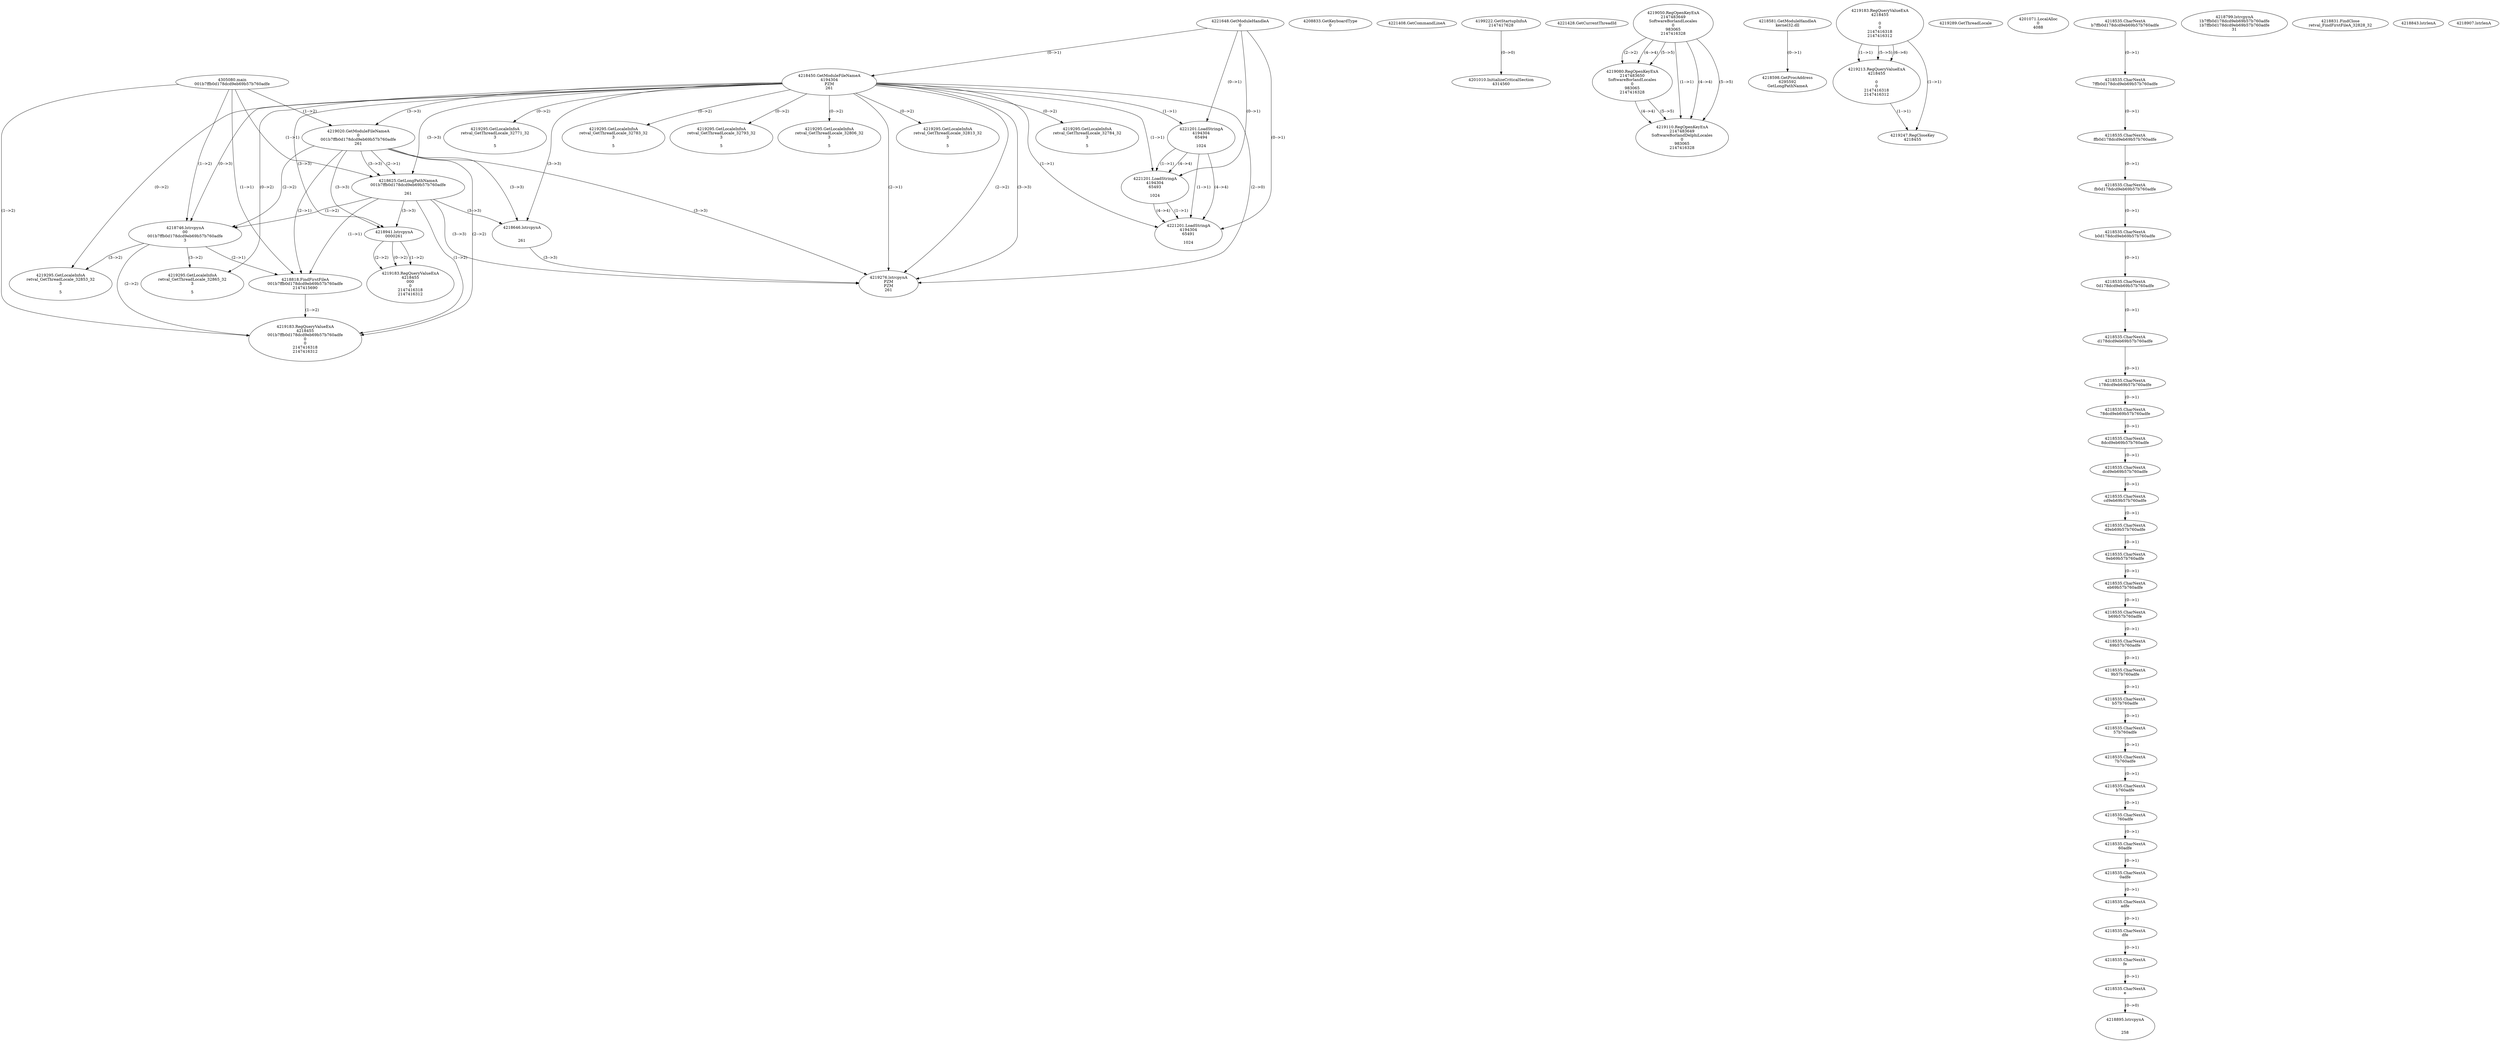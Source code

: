 // Global SCDG with merge call
digraph {
	0 [label="4305080.main
001b7ffb0d178dcd9eb69b57b760adfe"]
	1 [label="4221648.GetModuleHandleA
0"]
	2 [label="4208833.GetKeyboardType
0"]
	3 [label="4221408.GetCommandLineA
"]
	4 [label="4199222.GetStartupInfoA
2147417628"]
	5 [label="4221428.GetCurrentThreadId
"]
	6 [label="4218450.GetModuleFileNameA
4194304
PZM
261"]
	1 -> 6 [label="(0-->1)"]
	7 [label="4219020.GetModuleFileNameA
0
001b7ffb0d178dcd9eb69b57b760adfe
261"]
	0 -> 7 [label="(1-->2)"]
	6 -> 7 [label="(3-->3)"]
	8 [label="4219050.RegOpenKeyExA
2147483649
Software\Borland\Locales
0
983065
2147416328"]
	9 [label="4219080.RegOpenKeyExA
2147483650
Software\Borland\Locales
0
983065
2147416328"]
	8 -> 9 [label="(2-->2)"]
	8 -> 9 [label="(4-->4)"]
	8 -> 9 [label="(5-->5)"]
	10 [label="4219110.RegOpenKeyExA
2147483649
Software\Borland\Delphi\Locales
0
983065
2147416328"]
	8 -> 10 [label="(1-->1)"]
	8 -> 10 [label="(4-->4)"]
	9 -> 10 [label="(4-->4)"]
	8 -> 10 [label="(5-->5)"]
	9 -> 10 [label="(5-->5)"]
	11 [label="4218581.GetModuleHandleA
kernel32.dll"]
	12 [label="4218598.GetProcAddress
6295592
GetLongPathNameA"]
	11 -> 12 [label="(0-->1)"]
	13 [label="4218625.GetLongPathNameA
001b7ffb0d178dcd9eb69b57b760adfe

261"]
	0 -> 13 [label="(1-->1)"]
	7 -> 13 [label="(2-->1)"]
	6 -> 13 [label="(3-->3)"]
	7 -> 13 [label="(3-->3)"]
	14 [label="4218646.lstrcpynA


261"]
	6 -> 14 [label="(3-->3)"]
	7 -> 14 [label="(3-->3)"]
	13 -> 14 [label="(3-->3)"]
	15 [label="4219183.RegQueryValueExA
4218455

0
0
2147416318
2147416312"]
	16 [label="4219213.RegQueryValueExA
4218455

0
0
2147416318
2147416312"]
	15 -> 16 [label="(1-->1)"]
	15 -> 16 [label="(5-->5)"]
	15 -> 16 [label="(6-->6)"]
	17 [label="4219247.RegCloseKey
4218455"]
	15 -> 17 [label="(1-->1)"]
	16 -> 17 [label="(1-->1)"]
	18 [label="4219276.lstrcpynA
PZM
PZM
261"]
	6 -> 18 [label="(2-->1)"]
	6 -> 18 [label="(2-->2)"]
	6 -> 18 [label="(3-->3)"]
	7 -> 18 [label="(3-->3)"]
	13 -> 18 [label="(3-->3)"]
	14 -> 18 [label="(3-->3)"]
	6 -> 18 [label="(2-->0)"]
	19 [label="4219289.GetThreadLocale
"]
	20 [label="4219295.GetLocaleInfoA
retval_GetThreadLocale_32784_32
3

5"]
	6 -> 20 [label="(0-->2)"]
	21 [label="4221201.LoadStringA
4194304
65494

1024"]
	1 -> 21 [label="(0-->1)"]
	6 -> 21 [label="(1-->1)"]
	22 [label="4221201.LoadStringA
4194304
65493

1024"]
	1 -> 22 [label="(0-->1)"]
	6 -> 22 [label="(1-->1)"]
	21 -> 22 [label="(1-->1)"]
	21 -> 22 [label="(4-->4)"]
	23 [label="4201010.InitializeCriticalSection
4314560"]
	4 -> 23 [label="(0-->0)"]
	24 [label="4201071.LocalAlloc
0
4088"]
	25 [label="4218746.lstrcpynA
00
001b7ffb0d178dcd9eb69b57b760adfe
3"]
	0 -> 25 [label="(1-->2)"]
	7 -> 25 [label="(2-->2)"]
	13 -> 25 [label="(1-->2)"]
	6 -> 25 [label="(0-->3)"]
	26 [label="4218535.CharNextA
b7ffb0d178dcd9eb69b57b760adfe"]
	27 [label="4218535.CharNextA
7ffb0d178dcd9eb69b57b760adfe"]
	26 -> 27 [label="(0-->1)"]
	28 [label="4218535.CharNextA
ffb0d178dcd9eb69b57b760adfe"]
	27 -> 28 [label="(0-->1)"]
	29 [label="4218535.CharNextA
fb0d178dcd9eb69b57b760adfe"]
	28 -> 29 [label="(0-->1)"]
	30 [label="4218535.CharNextA
b0d178dcd9eb69b57b760adfe"]
	29 -> 30 [label="(0-->1)"]
	31 [label="4218535.CharNextA
0d178dcd9eb69b57b760adfe"]
	30 -> 31 [label="(0-->1)"]
	32 [label="4218535.CharNextA
d178dcd9eb69b57b760adfe"]
	31 -> 32 [label="(0-->1)"]
	33 [label="4218535.CharNextA
178dcd9eb69b57b760adfe"]
	32 -> 33 [label="(0-->1)"]
	34 [label="4218535.CharNextA
78dcd9eb69b57b760adfe"]
	33 -> 34 [label="(0-->1)"]
	35 [label="4218535.CharNextA
8dcd9eb69b57b760adfe"]
	34 -> 35 [label="(0-->1)"]
	36 [label="4218535.CharNextA
dcd9eb69b57b760adfe"]
	35 -> 36 [label="(0-->1)"]
	37 [label="4218535.CharNextA
cd9eb69b57b760adfe"]
	36 -> 37 [label="(0-->1)"]
	38 [label="4218535.CharNextA
d9eb69b57b760adfe"]
	37 -> 38 [label="(0-->1)"]
	39 [label="4218535.CharNextA
9eb69b57b760adfe"]
	38 -> 39 [label="(0-->1)"]
	40 [label="4218535.CharNextA
eb69b57b760adfe"]
	39 -> 40 [label="(0-->1)"]
	41 [label="4218535.CharNextA
b69b57b760adfe"]
	40 -> 41 [label="(0-->1)"]
	42 [label="4218535.CharNextA
69b57b760adfe"]
	41 -> 42 [label="(0-->1)"]
	43 [label="4218535.CharNextA
9b57b760adfe"]
	42 -> 43 [label="(0-->1)"]
	44 [label="4218535.CharNextA
b57b760adfe"]
	43 -> 44 [label="(0-->1)"]
	45 [label="4218535.CharNextA
57b760adfe"]
	44 -> 45 [label="(0-->1)"]
	46 [label="4218535.CharNextA
7b760adfe"]
	45 -> 46 [label="(0-->1)"]
	47 [label="4218535.CharNextA
b760adfe"]
	46 -> 47 [label="(0-->1)"]
	48 [label="4218535.CharNextA
760adfe"]
	47 -> 48 [label="(0-->1)"]
	49 [label="4218535.CharNextA
60adfe"]
	48 -> 49 [label="(0-->1)"]
	50 [label="4218535.CharNextA
0adfe"]
	49 -> 50 [label="(0-->1)"]
	51 [label="4218535.CharNextA
adfe"]
	50 -> 51 [label="(0-->1)"]
	52 [label="4218535.CharNextA
dfe"]
	51 -> 52 [label="(0-->1)"]
	53 [label="4218535.CharNextA
fe"]
	52 -> 53 [label="(0-->1)"]
	54 [label="4218535.CharNextA
e"]
	53 -> 54 [label="(0-->1)"]
	55 [label="4218799.lstrcpynA
1b7ffb0d178dcd9eb69b57b760adfe
1b7ffb0d178dcd9eb69b57b760adfe
31"]
	56 [label="4218818.FindFirstFileA
001b7ffb0d178dcd9eb69b57b760adfe
2147415690"]
	0 -> 56 [label="(1-->1)"]
	7 -> 56 [label="(2-->1)"]
	13 -> 56 [label="(1-->1)"]
	25 -> 56 [label="(2-->1)"]
	57 [label="4218831.FindClose
retval_FindFirstFileA_32828_32"]
	58 [label="4218843.lstrlenA
"]
	59 [label="4218895.lstrcpynA


258"]
	54 -> 59 [label="(0-->0)"]
	60 [label="4218907.lstrlenA
"]
	61 [label="4218941.lstrcpynA
00\
00\
261"]
	6 -> 61 [label="(3-->3)"]
	7 -> 61 [label="(3-->3)"]
	13 -> 61 [label="(3-->3)"]
	62 [label="4219183.RegQueryValueExA
4218455
00\
0
0
2147416318
2147416312"]
	61 -> 62 [label="(1-->2)"]
	61 -> 62 [label="(2-->2)"]
	61 -> 62 [label="(0-->2)"]
	63 [label="4219295.GetLocaleInfoA
retval_GetThreadLocale_32853_32
3

5"]
	6 -> 63 [label="(0-->2)"]
	25 -> 63 [label="(3-->2)"]
	64 [label="4221201.LoadStringA
4194304
65491

1024"]
	1 -> 64 [label="(0-->1)"]
	6 -> 64 [label="(1-->1)"]
	21 -> 64 [label="(1-->1)"]
	22 -> 64 [label="(1-->1)"]
	21 -> 64 [label="(4-->4)"]
	22 -> 64 [label="(4-->4)"]
	65 [label="4219295.GetLocaleInfoA
retval_GetThreadLocale_32771_32
3

5"]
	6 -> 65 [label="(0-->2)"]
	66 [label="4219183.RegQueryValueExA
4218455
001b7ffb0d178dcd9eb69b57b760adfe
0
0
2147416318
2147416312"]
	0 -> 66 [label="(1-->2)"]
	7 -> 66 [label="(2-->2)"]
	13 -> 66 [label="(1-->2)"]
	25 -> 66 [label="(2-->2)"]
	56 -> 66 [label="(1-->2)"]
	67 [label="4219295.GetLocaleInfoA
retval_GetThreadLocale_32865_32
3

5"]
	6 -> 67 [label="(0-->2)"]
	25 -> 67 [label="(3-->2)"]
	68 [label="4219295.GetLocaleInfoA
retval_GetThreadLocale_32783_32
3

5"]
	6 -> 68 [label="(0-->2)"]
	69 [label="4219295.GetLocaleInfoA
retval_GetThreadLocale_32793_32
3

5"]
	6 -> 69 [label="(0-->2)"]
	70 [label="4219295.GetLocaleInfoA
retval_GetThreadLocale_32806_32
3

5"]
	6 -> 70 [label="(0-->2)"]
	71 [label="4219295.GetLocaleInfoA
retval_GetThreadLocale_32813_32
3

5"]
	6 -> 71 [label="(0-->2)"]
}
